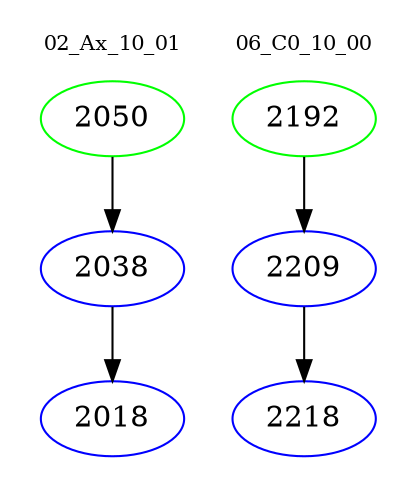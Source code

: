 digraph{
subgraph cluster_0 {
color = white
label = "02_Ax_10_01";
fontsize=10;
T0_2050 [label="2050", color="green"]
T0_2050 -> T0_2038 [color="black"]
T0_2038 [label="2038", color="blue"]
T0_2038 -> T0_2018 [color="black"]
T0_2018 [label="2018", color="blue"]
}
subgraph cluster_1 {
color = white
label = "06_C0_10_00";
fontsize=10;
T1_2192 [label="2192", color="green"]
T1_2192 -> T1_2209 [color="black"]
T1_2209 [label="2209", color="blue"]
T1_2209 -> T1_2218 [color="black"]
T1_2218 [label="2218", color="blue"]
}
}
